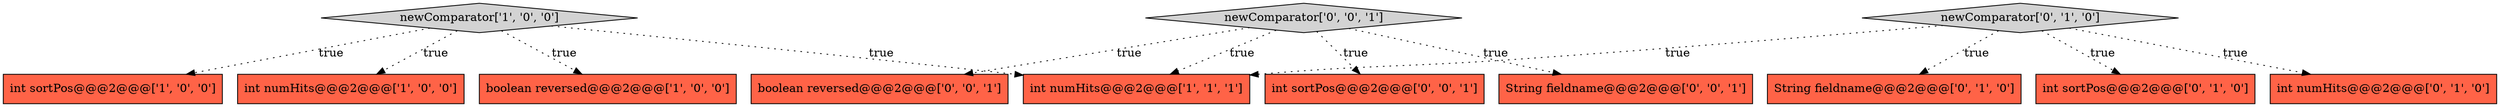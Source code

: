 digraph {
2 [style = filled, label = "int sortPos@@@2@@@['1', '0', '0']", fillcolor = tomato, shape = box image = "AAA0AAABBB1BBB"];
6 [style = filled, label = "String fieldname@@@2@@@['0', '1', '0']", fillcolor = tomato, shape = box image = "AAA0AAABBB2BBB"];
3 [style = filled, label = "int numHits@@@2@@@['1', '0', '0']", fillcolor = tomato, shape = box image = "AAA0AAABBB1BBB"];
0 [style = filled, label = "newComparator['1', '0', '0']", fillcolor = lightgray, shape = diamond image = "AAA0AAABBB1BBB"];
10 [style = filled, label = "int sortPos@@@2@@@['0', '0', '1']", fillcolor = tomato, shape = box image = "AAA0AAABBB3BBB"];
11 [style = filled, label = "newComparator['0', '0', '1']", fillcolor = lightgray, shape = diamond image = "AAA0AAABBB3BBB"];
4 [style = filled, label = "int numHits@@@2@@@['1', '1', '1']", fillcolor = tomato, shape = box image = "AAA0AAABBB1BBB"];
7 [style = filled, label = "int sortPos@@@2@@@['0', '1', '0']", fillcolor = tomato, shape = box image = "AAA0AAABBB2BBB"];
5 [style = filled, label = "newComparator['0', '1', '0']", fillcolor = lightgray, shape = diamond image = "AAA0AAABBB2BBB"];
12 [style = filled, label = "String fieldname@@@2@@@['0', '0', '1']", fillcolor = tomato, shape = box image = "AAA0AAABBB3BBB"];
8 [style = filled, label = "int numHits@@@2@@@['0', '1', '0']", fillcolor = tomato, shape = box image = "AAA0AAABBB2BBB"];
1 [style = filled, label = "boolean reversed@@@2@@@['1', '0', '0']", fillcolor = tomato, shape = box image = "AAA0AAABBB1BBB"];
9 [style = filled, label = "boolean reversed@@@2@@@['0', '0', '1']", fillcolor = tomato, shape = box image = "AAA0AAABBB3BBB"];
0->2 [style = dotted, label="true"];
5->8 [style = dotted, label="true"];
5->6 [style = dotted, label="true"];
11->4 [style = dotted, label="true"];
11->9 [style = dotted, label="true"];
0->3 [style = dotted, label="true"];
0->4 [style = dotted, label="true"];
0->1 [style = dotted, label="true"];
5->4 [style = dotted, label="true"];
5->7 [style = dotted, label="true"];
11->10 [style = dotted, label="true"];
11->12 [style = dotted, label="true"];
}
